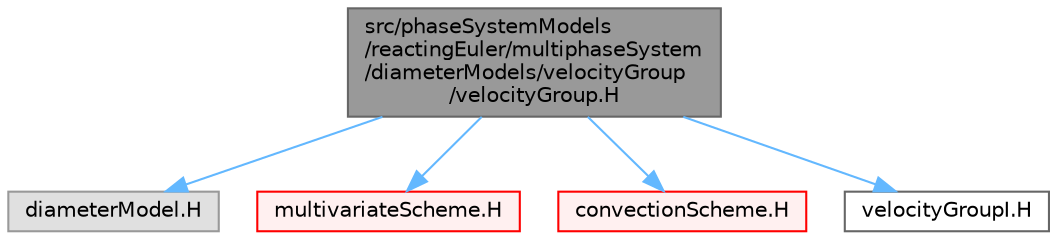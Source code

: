 digraph "src/phaseSystemModels/reactingEuler/multiphaseSystem/diameterModels/velocityGroup/velocityGroup.H"
{
 // LATEX_PDF_SIZE
  bgcolor="transparent";
  edge [fontname=Helvetica,fontsize=10,labelfontname=Helvetica,labelfontsize=10];
  node [fontname=Helvetica,fontsize=10,shape=box,height=0.2,width=0.4];
  Node1 [id="Node000001",label="src/phaseSystemModels\l/reactingEuler/multiphaseSystem\l/diameterModels/velocityGroup\l/velocityGroup.H",height=0.2,width=0.4,color="gray40", fillcolor="grey60", style="filled", fontcolor="black",tooltip=" "];
  Node1 -> Node2 [id="edge1_Node000001_Node000002",color="steelblue1",style="solid",tooltip=" "];
  Node2 [id="Node000002",label="diameterModel.H",height=0.2,width=0.4,color="grey60", fillcolor="#E0E0E0", style="filled",tooltip=" "];
  Node1 -> Node3 [id="edge2_Node000001_Node000003",color="steelblue1",style="solid",tooltip=" "];
  Node3 [id="Node000003",label="multivariateScheme.H",height=0.2,width=0.4,color="red", fillcolor="#FFF0F0", style="filled",URL="$multivariateScheme_8H.html",tooltip=" "];
  Node1 -> Node384 [id="edge3_Node000001_Node000384",color="steelblue1",style="solid",tooltip=" "];
  Node384 [id="Node000384",label="convectionScheme.H",height=0.2,width=0.4,color="red", fillcolor="#FFF0F0", style="filled",URL="$convectionScheme_8H.html",tooltip=" "];
  Node1 -> Node385 [id="edge4_Node000001_Node000385",color="steelblue1",style="solid",tooltip=" "];
  Node385 [id="Node000385",label="velocityGroupI.H",height=0.2,width=0.4,color="grey40", fillcolor="white", style="filled",URL="$velocityGroupI_8H.html",tooltip=" "];
}
